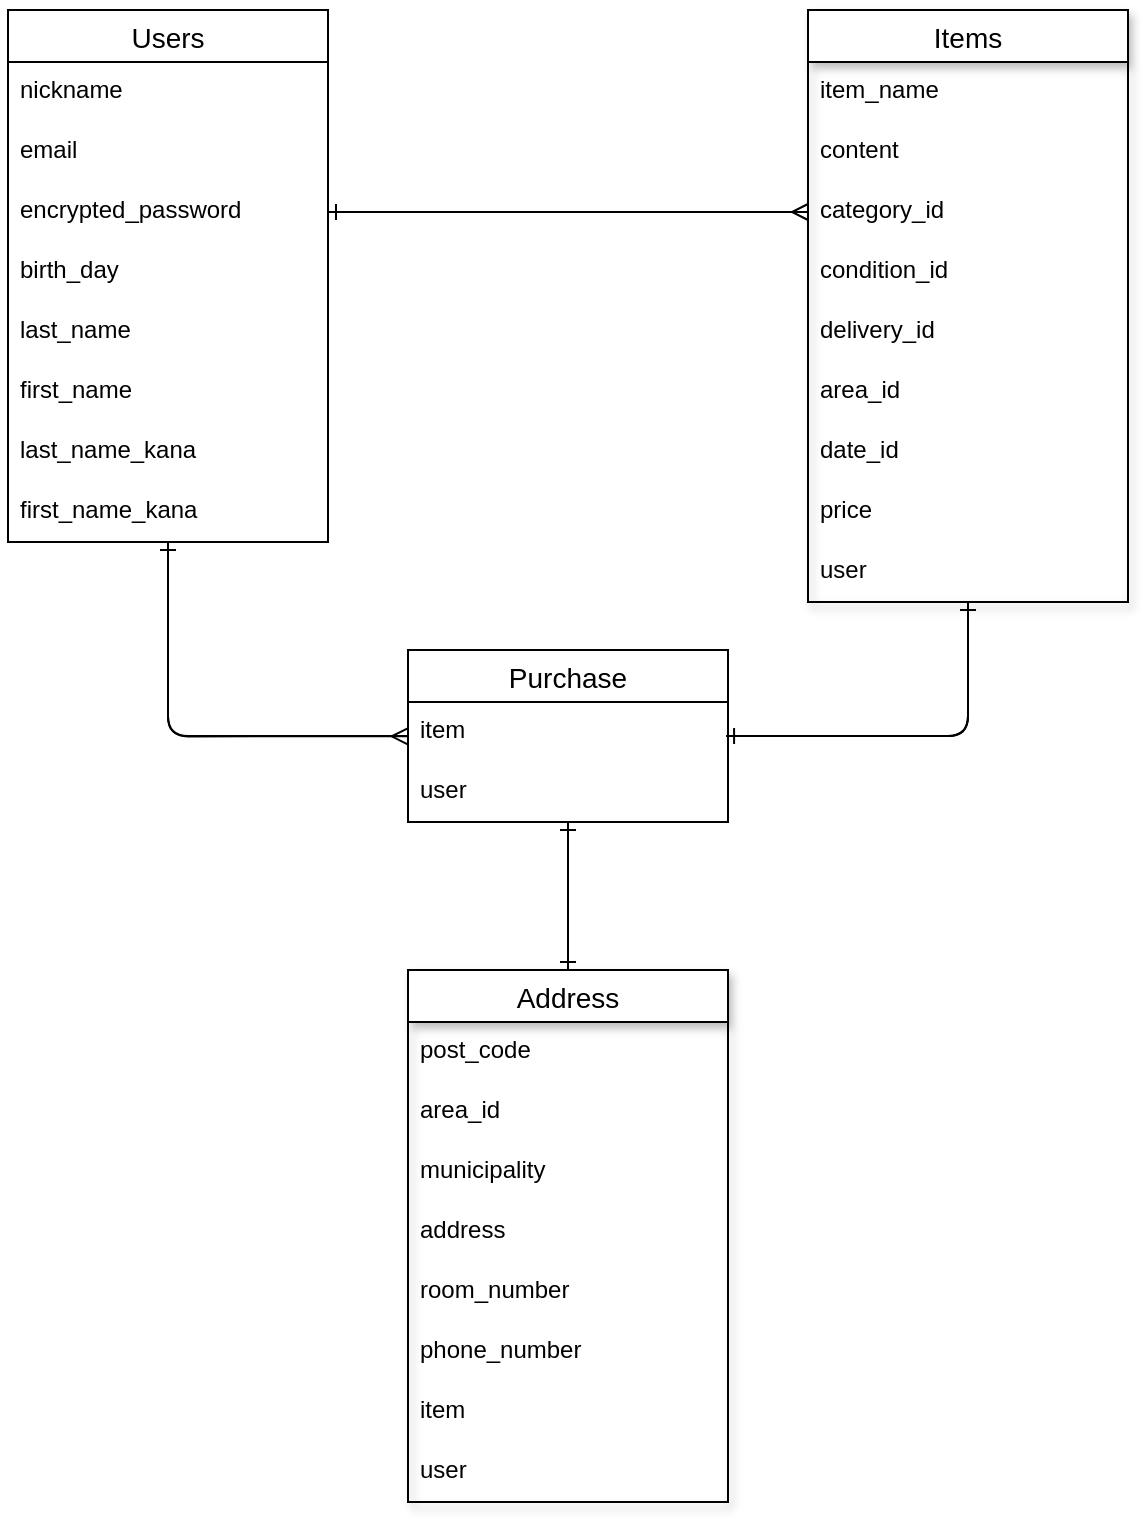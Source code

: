 <mxfile>
    <diagram id="geIM9zUStl735p_M83r2" name="ページ1">
        <mxGraphModel dx="705" dy="567" grid="1" gridSize="10" guides="1" tooltips="1" connect="1" arrows="1" fold="1" page="1" pageScale="1" pageWidth="827" pageHeight="1169" math="0" shadow="0">
            <root>
                <mxCell id="0"/>
                <mxCell id="1" parent="0"/>
                <mxCell id="93" style="edgeStyle=orthogonalEdgeStyle;html=1;endArrow=ERmany;endFill=0;entryX=-0.001;entryY=0.572;entryDx=0;entryDy=0;entryPerimeter=0;" edge="1" parent="1" source="15" target="79">
                    <mxGeometry relative="1" as="geometry">
                        <mxPoint x="360" y="445" as="targetPoint"/>
                    </mxGeometry>
                </mxCell>
                <mxCell id="15" value="Users" style="swimlane;fontStyle=0;childLayout=stackLayout;horizontal=1;startSize=26;horizontalStack=0;resizeParent=1;resizeParentMax=0;resizeLast=0;collapsible=1;marginBottom=0;align=center;fontSize=14;rounded=0;swimlaneLine=1;" parent="1" vertex="1">
                    <mxGeometry x="160" y="80" width="160" height="266" as="geometry">
                        <mxRectangle x="110" y="150" width="70" height="26" as="alternateBounds"/>
                    </mxGeometry>
                </mxCell>
                <mxCell id="16" value="nickname" style="text;strokeColor=none;fillColor=none;spacingLeft=4;spacingRight=4;overflow=hidden;rotatable=0;points=[[0,0.5],[1,0.5]];portConstraint=eastwest;fontSize=12;" parent="15" vertex="1">
                    <mxGeometry y="26" width="160" height="30" as="geometry"/>
                </mxCell>
                <mxCell id="17" value="email" style="text;strokeColor=none;fillColor=none;spacingLeft=4;spacingRight=4;overflow=hidden;rotatable=0;points=[[0,0.5],[1,0.5]];portConstraint=eastwest;fontSize=12;shadow=1;" parent="15" vertex="1">
                    <mxGeometry y="56" width="160" height="30" as="geometry"/>
                </mxCell>
                <mxCell id="18" value="encrypted_password&#10;&#10;&#10;" style="text;strokeColor=none;fillColor=none;spacingLeft=4;spacingRight=4;overflow=hidden;rotatable=0;points=[[0,0.5],[1,0.5]];portConstraint=eastwest;fontSize=12;" parent="15" vertex="1">
                    <mxGeometry y="86" width="160" height="30" as="geometry"/>
                </mxCell>
                <mxCell id="41" value="birth_day" style="text;strokeColor=none;fillColor=none;spacingLeft=4;spacingRight=4;overflow=hidden;rotatable=0;points=[[0,0.5],[1,0.5]];portConstraint=eastwest;fontSize=12;rounded=0;shadow=1;" parent="15" vertex="1">
                    <mxGeometry y="116" width="160" height="30" as="geometry"/>
                </mxCell>
                <mxCell id="98" value="last_name" style="text;strokeColor=none;fillColor=none;spacingLeft=4;spacingRight=4;overflow=hidden;rotatable=0;points=[[0,0.5],[1,0.5]];portConstraint=eastwest;fontSize=12;rounded=0;shadow=1;" vertex="1" parent="15">
                    <mxGeometry y="146" width="160" height="30" as="geometry"/>
                </mxCell>
                <mxCell id="50" value="first_name" style="text;strokeColor=none;fillColor=none;spacingLeft=4;spacingRight=4;overflow=hidden;rotatable=0;points=[[0,0.5],[1,0.5]];portConstraint=eastwest;fontSize=12;rounded=0;shadow=1;" parent="15" vertex="1">
                    <mxGeometry y="176" width="160" height="30" as="geometry"/>
                </mxCell>
                <mxCell id="51" value="last_name_kana" style="text;strokeColor=none;fillColor=none;spacingLeft=4;spacingRight=4;overflow=hidden;rotatable=0;points=[[0,0.5],[1,0.5]];portConstraint=eastwest;fontSize=12;rounded=0;shadow=1;fontStyle=0" parent="15" vertex="1">
                    <mxGeometry y="206" width="160" height="30" as="geometry"/>
                </mxCell>
                <mxCell id="99" value="first_name_kana" style="text;strokeColor=none;fillColor=none;spacingLeft=4;spacingRight=4;overflow=hidden;rotatable=0;points=[[0,0.5],[1,0.5]];portConstraint=eastwest;fontSize=12;rounded=0;shadow=1;" vertex="1" parent="15">
                    <mxGeometry y="236" width="160" height="30" as="geometry"/>
                </mxCell>
                <mxCell id="104" style="edgeStyle=orthogonalEdgeStyle;html=1;endArrow=ERone;endFill=0;" edge="1" parent="1" source="42" target="78">
                    <mxGeometry relative="1" as="geometry"/>
                </mxCell>
                <mxCell id="42" value="Address" style="swimlane;fontStyle=0;childLayout=stackLayout;horizontal=1;startSize=26;horizontalStack=0;resizeParent=1;resizeParentMax=0;resizeLast=0;collapsible=1;marginBottom=0;align=center;fontSize=14;rounded=0;shadow=1;" parent="1" vertex="1">
                    <mxGeometry x="360" y="560" width="160" height="266" as="geometry"/>
                </mxCell>
                <mxCell id="53" value="post_code" style="text;strokeColor=none;fillColor=none;spacingLeft=4;spacingRight=4;overflow=hidden;rotatable=0;points=[[0,0.5],[1,0.5]];portConstraint=eastwest;fontSize=12;rounded=0;shadow=1;" parent="42" vertex="1">
                    <mxGeometry y="26" width="160" height="30" as="geometry"/>
                </mxCell>
                <mxCell id="61" value="area_id" style="text;strokeColor=none;fillColor=none;spacingLeft=4;spacingRight=4;overflow=hidden;rotatable=0;points=[[0,0.5],[1,0.5]];portConstraint=eastwest;fontSize=12;rounded=0;shadow=1;" parent="42" vertex="1">
                    <mxGeometry y="56" width="160" height="30" as="geometry"/>
                </mxCell>
                <mxCell id="59" value="municipality" style="text;strokeColor=none;fillColor=none;spacingLeft=4;spacingRight=4;overflow=hidden;rotatable=0;points=[[0,0.5],[1,0.5]];portConstraint=eastwest;fontSize=12;rounded=0;shadow=1;" parent="42" vertex="1">
                    <mxGeometry y="86" width="160" height="30" as="geometry"/>
                </mxCell>
                <mxCell id="60" value="address" style="text;strokeColor=none;fillColor=none;spacingLeft=4;spacingRight=4;overflow=hidden;rotatable=0;points=[[0,0.5],[1,0.5]];portConstraint=eastwest;fontSize=12;rounded=0;shadow=1;" parent="42" vertex="1">
                    <mxGeometry y="116" width="160" height="30" as="geometry"/>
                </mxCell>
                <mxCell id="62" value="room_number" style="text;strokeColor=none;fillColor=none;spacingLeft=4;spacingRight=4;overflow=hidden;rotatable=0;points=[[0,0.5],[1,0.5]];portConstraint=eastwest;fontSize=12;rounded=0;shadow=1;" parent="42" vertex="1">
                    <mxGeometry y="146" width="160" height="30" as="geometry"/>
                </mxCell>
                <mxCell id="63" value="phone_number" style="text;strokeColor=none;fillColor=none;spacingLeft=4;spacingRight=4;overflow=hidden;rotatable=0;points=[[0,0.5],[1,0.5]];portConstraint=eastwest;fontSize=12;rounded=0;shadow=1;" parent="42" vertex="1">
                    <mxGeometry y="176" width="160" height="30" as="geometry"/>
                </mxCell>
                <mxCell id="102" value="item" style="text;strokeColor=none;fillColor=none;spacingLeft=4;spacingRight=4;overflow=hidden;rotatable=0;points=[[0,0.5],[1,0.5]];portConstraint=eastwest;fontSize=12;" vertex="1" parent="42">
                    <mxGeometry y="206" width="160" height="30" as="geometry"/>
                </mxCell>
                <mxCell id="101" value="user" style="text;strokeColor=none;fillColor=none;spacingLeft=4;spacingRight=4;overflow=hidden;rotatable=0;points=[[0,0.5],[1,0.5]];portConstraint=eastwest;fontSize=12;" vertex="1" parent="42">
                    <mxGeometry y="236" width="160" height="30" as="geometry"/>
                </mxCell>
                <mxCell id="95" style="edgeStyle=orthogonalEdgeStyle;html=1;endArrow=ERone;endFill=0;entryX=0.994;entryY=0.567;entryDx=0;entryDy=0;entryPerimeter=0;" edge="1" parent="1" source="46" target="79">
                    <mxGeometry relative="1" as="geometry"/>
                </mxCell>
                <mxCell id="46" value="Items" style="swimlane;fontStyle=0;childLayout=stackLayout;horizontal=1;startSize=26;horizontalStack=0;resizeParent=1;resizeParentMax=0;resizeLast=0;collapsible=1;marginBottom=0;align=center;fontSize=14;rounded=0;shadow=1;" parent="1" vertex="1">
                    <mxGeometry x="560" y="80" width="160" height="296" as="geometry"/>
                </mxCell>
                <mxCell id="48" value="item_name" style="text;strokeColor=none;fillColor=none;spacingLeft=4;spacingRight=4;overflow=hidden;rotatable=0;points=[[0,0.5],[1,0.5]];portConstraint=eastwest;fontSize=12;" parent="46" vertex="1">
                    <mxGeometry y="26" width="160" height="30" as="geometry"/>
                </mxCell>
                <mxCell id="49" value="content" style="text;strokeColor=none;fillColor=none;spacingLeft=4;spacingRight=4;overflow=hidden;rotatable=0;points=[[0,0.5],[1,0.5]];portConstraint=eastwest;fontSize=12;" parent="46" vertex="1">
                    <mxGeometry y="56" width="160" height="30" as="geometry"/>
                </mxCell>
                <mxCell id="55" value="category_id" style="text;strokeColor=none;fillColor=none;spacingLeft=4;spacingRight=4;overflow=hidden;rotatable=0;points=[[0,0.5],[1,0.5]];portConstraint=eastwest;fontSize=12;rounded=0;shadow=1;" parent="46" vertex="1">
                    <mxGeometry y="86" width="160" height="30" as="geometry"/>
                </mxCell>
                <mxCell id="57" value="condition_id" style="text;strokeColor=none;fillColor=none;spacingLeft=4;spacingRight=4;overflow=hidden;rotatable=0;points=[[0,0.5],[1,0.5]];portConstraint=eastwest;fontSize=12;rounded=0;shadow=1;" parent="46" vertex="1">
                    <mxGeometry y="116" width="160" height="30" as="geometry"/>
                </mxCell>
                <mxCell id="54" value="delivery_id" style="text;strokeColor=none;fillColor=none;spacingLeft=4;spacingRight=4;overflow=hidden;rotatable=0;points=[[0,0.5],[1,0.5]];portConstraint=eastwest;fontSize=12;rounded=0;shadow=1;" parent="46" vertex="1">
                    <mxGeometry y="146" width="160" height="30" as="geometry"/>
                </mxCell>
                <mxCell id="52" value="area_id" style="text;strokeColor=none;fillColor=none;spacingLeft=4;spacingRight=4;overflow=hidden;rotatable=0;points=[[0,0.5],[1,0.5]];portConstraint=eastwest;fontSize=12;rounded=0;shadow=1;" parent="46" vertex="1">
                    <mxGeometry y="176" width="160" height="30" as="geometry"/>
                </mxCell>
                <mxCell id="58" value="date_id" style="text;strokeColor=none;fillColor=none;spacingLeft=4;spacingRight=4;overflow=hidden;rotatable=0;points=[[0,0.5],[1,0.5]];portConstraint=eastwest;fontSize=12;rounded=0;shadow=1;" parent="46" vertex="1">
                    <mxGeometry y="206" width="160" height="30" as="geometry"/>
                </mxCell>
                <mxCell id="56" value="price" style="text;strokeColor=none;fillColor=none;spacingLeft=4;spacingRight=4;overflow=hidden;rotatable=0;points=[[0,0.5],[1,0.5]];portConstraint=eastwest;fontSize=12;rounded=0;shadow=1;" parent="46" vertex="1">
                    <mxGeometry y="236" width="160" height="30" as="geometry"/>
                </mxCell>
                <mxCell id="100" value="user" style="text;strokeColor=none;fillColor=none;spacingLeft=4;spacingRight=4;overflow=hidden;rotatable=0;points=[[0,0.5],[1,0.5]];portConstraint=eastwest;fontSize=12;" vertex="1" parent="46">
                    <mxGeometry y="266" width="160" height="30" as="geometry"/>
                </mxCell>
                <mxCell id="72" style="edgeStyle=orthogonalEdgeStyle;html=1;entryX=1;entryY=0.5;entryDx=0;entryDy=0;endArrow=ERone;endFill=0;exitX=0;exitY=0.5;exitDx=0;exitDy=0;" parent="1" source="55" target="18" edge="1">
                    <mxGeometry relative="1" as="geometry"/>
                </mxCell>
                <mxCell id="77" style="edgeStyle=orthogonalEdgeStyle;html=1;entryX=0;entryY=0.5;entryDx=0;entryDy=0;endArrow=ERmany;endFill=0;" parent="1" source="18" target="55" edge="1">
                    <mxGeometry relative="1" as="geometry"/>
                </mxCell>
                <mxCell id="89" style="edgeStyle=orthogonalEdgeStyle;html=1;endArrow=ERone;endFill=0;" edge="1" parent="1" source="78" target="15">
                    <mxGeometry relative="1" as="geometry"/>
                </mxCell>
                <mxCell id="94" style="edgeStyle=orthogonalEdgeStyle;html=1;endArrow=ERone;endFill=0;" edge="1" parent="1" source="78" target="46">
                    <mxGeometry relative="1" as="geometry"/>
                </mxCell>
                <mxCell id="103" style="edgeStyle=orthogonalEdgeStyle;html=1;endArrow=ERone;endFill=0;" edge="1" parent="1" source="78" target="42">
                    <mxGeometry relative="1" as="geometry"/>
                </mxCell>
                <mxCell id="78" value="Purchase" style="swimlane;fontStyle=0;childLayout=stackLayout;horizontal=1;startSize=26;horizontalStack=0;resizeParent=1;resizeParentMax=0;resizeLast=0;collapsible=1;marginBottom=0;align=center;fontSize=14;" vertex="1" parent="1">
                    <mxGeometry x="360" y="400" width="160" height="86" as="geometry"/>
                </mxCell>
                <mxCell id="79" value="item" style="text;strokeColor=none;fillColor=none;spacingLeft=4;spacingRight=4;overflow=hidden;rotatable=0;points=[[0,0.5],[1,0.5]];portConstraint=eastwest;fontSize=12;" vertex="1" parent="78">
                    <mxGeometry y="26" width="160" height="30" as="geometry"/>
                </mxCell>
                <mxCell id="80" value="user" style="text;strokeColor=none;fillColor=none;spacingLeft=4;spacingRight=4;overflow=hidden;rotatable=0;points=[[0,0.5],[1,0.5]];portConstraint=eastwest;fontSize=12;" vertex="1" parent="78">
                    <mxGeometry y="56" width="160" height="30" as="geometry"/>
                </mxCell>
            </root>
        </mxGraphModel>
    </diagram>
</mxfile>